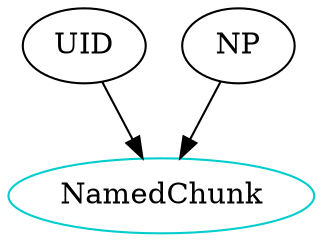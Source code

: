 digraph namedchunk {
	/* relationships between independent and dependent components */
	UID -> NamedChunk;
    NP -> NamedChunk;
    
	/* definitions for each type component */
	NamedChunk 	    [shape=oval, color=cyan3, label="NamedChunk"];
    //NamedChunkNP   [shape=oval, color=cyan3, label="Term (NP)"];

}

/* dot -Tpng sample.dot -o sample.png */
